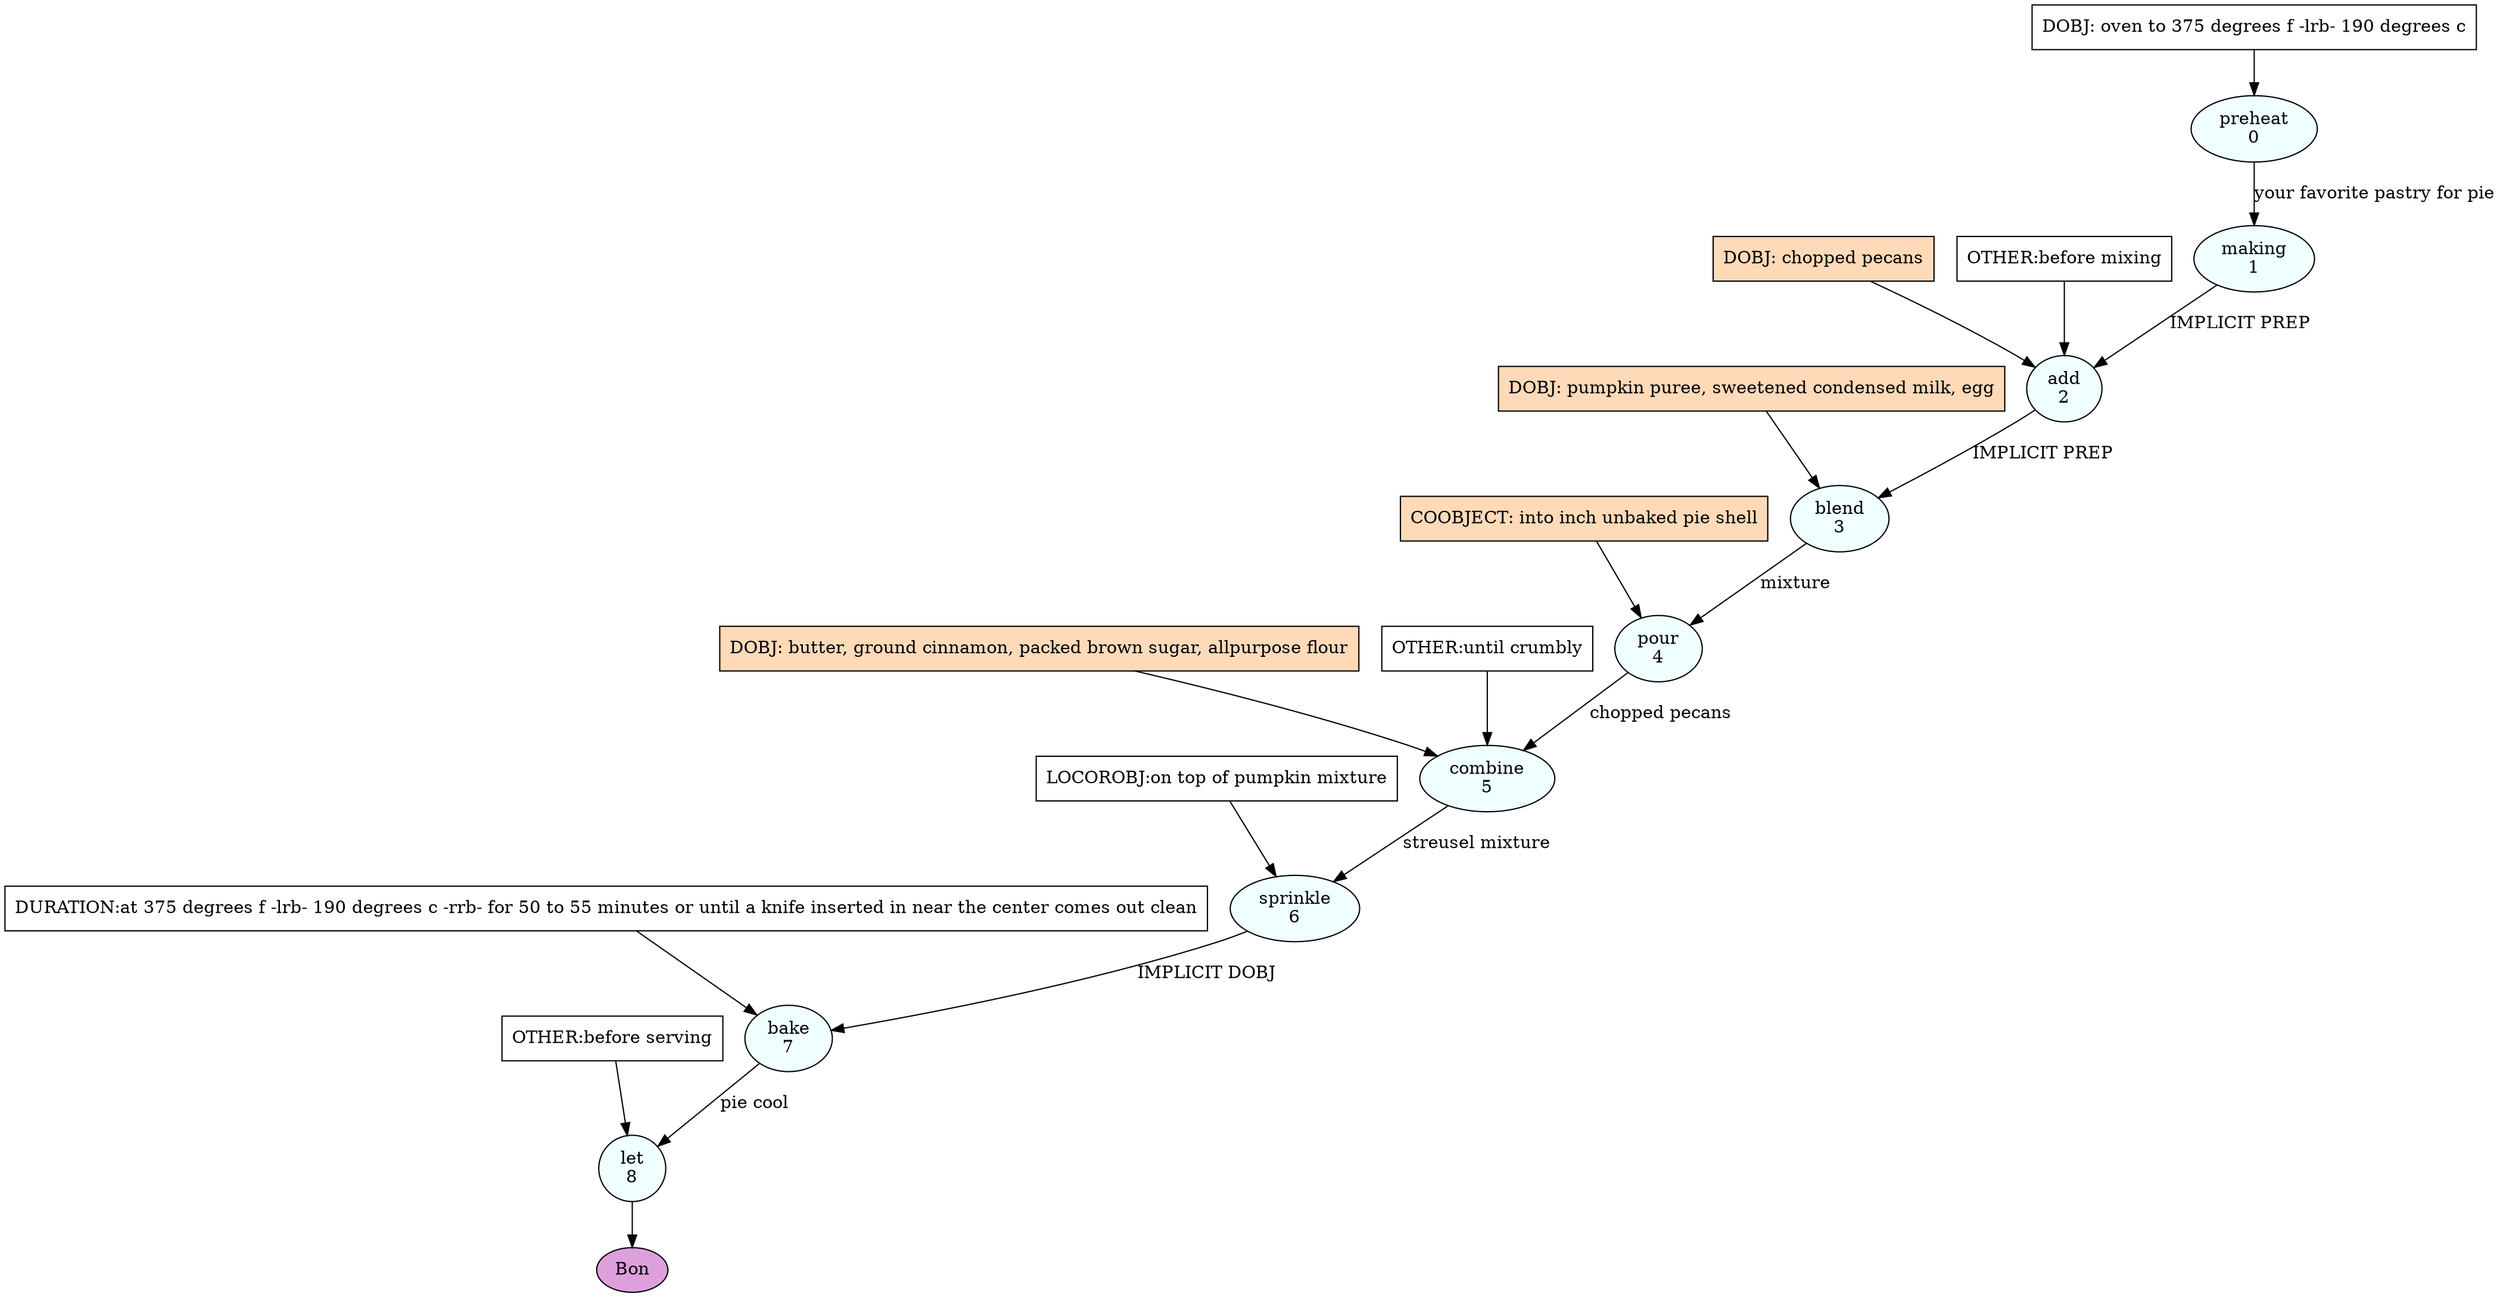 digraph recipe {
E0[label="preheat
0", shape=oval, style=filled, fillcolor=azure]
E1[label="making
1", shape=oval, style=filled, fillcolor=azure]
E2[label="add
2", shape=oval, style=filled, fillcolor=azure]
E3[label="blend
3", shape=oval, style=filled, fillcolor=azure]
E4[label="pour
4", shape=oval, style=filled, fillcolor=azure]
E5[label="combine
5", shape=oval, style=filled, fillcolor=azure]
E6[label="sprinkle
6", shape=oval, style=filled, fillcolor=azure]
E7[label="bake
7", shape=oval, style=filled, fillcolor=azure]
E8[label="let
8", shape=oval, style=filled, fillcolor=azure]
D0[label="DOBJ: oven to 375 degrees f -lrb- 190 degrees c", shape=box, style=filled, fillcolor=white]
D0 -> E0
E0 -> E1 [label="your favorite pastry for pie"]
D2_ing[label="DOBJ: chopped pecans", shape=box, style=filled, fillcolor=peachpuff]
D2_ing -> E2
E1 -> E2 [label="IMPLICIT PREP"]
P2_1_0[label="OTHER:before mixing", shape=box, style=filled, fillcolor=white]
P2_1_0 -> E2
D3_ing[label="DOBJ: pumpkin puree, sweetened condensed milk, egg", shape=box, style=filled, fillcolor=peachpuff]
D3_ing -> E3
E2 -> E3 [label="IMPLICIT PREP"]
E3 -> E4 [label="mixture"]
P4_0_ing[label="COOBJECT: into inch unbaked pie shell", shape=box, style=filled, fillcolor=peachpuff]
P4_0_ing -> E4
D5_ing[label="DOBJ: butter, ground cinnamon, packed brown sugar, allpurpose flour", shape=box, style=filled, fillcolor=peachpuff]
D5_ing -> E5
E4 -> E5 [label=" chopped pecans "]
P5_0_0[label="OTHER:until crumbly", shape=box, style=filled, fillcolor=white]
P5_0_0 -> E5
E5 -> E6 [label="streusel mixture"]
P6_0_0[label="LOCOROBJ:on top of pumpkin mixture", shape=box, style=filled, fillcolor=white]
P6_0_0 -> E6
E6 -> E7 [label="IMPLICIT DOBJ"]
P7_0_0[label="DURATION:at 375 degrees f -lrb- 190 degrees c -rrb- for 50 to 55 minutes or until a knife inserted in near the center comes out clean", shape=box, style=filled, fillcolor=white]
P7_0_0 -> E7
E7 -> E8 [label="pie cool"]
P8_0_0[label="OTHER:before serving", shape=box, style=filled, fillcolor=white]
P8_0_0 -> E8
EOR[label="Bon", shape=oval, style=filled, fillcolor=plum]
E8 -> EOR
}
